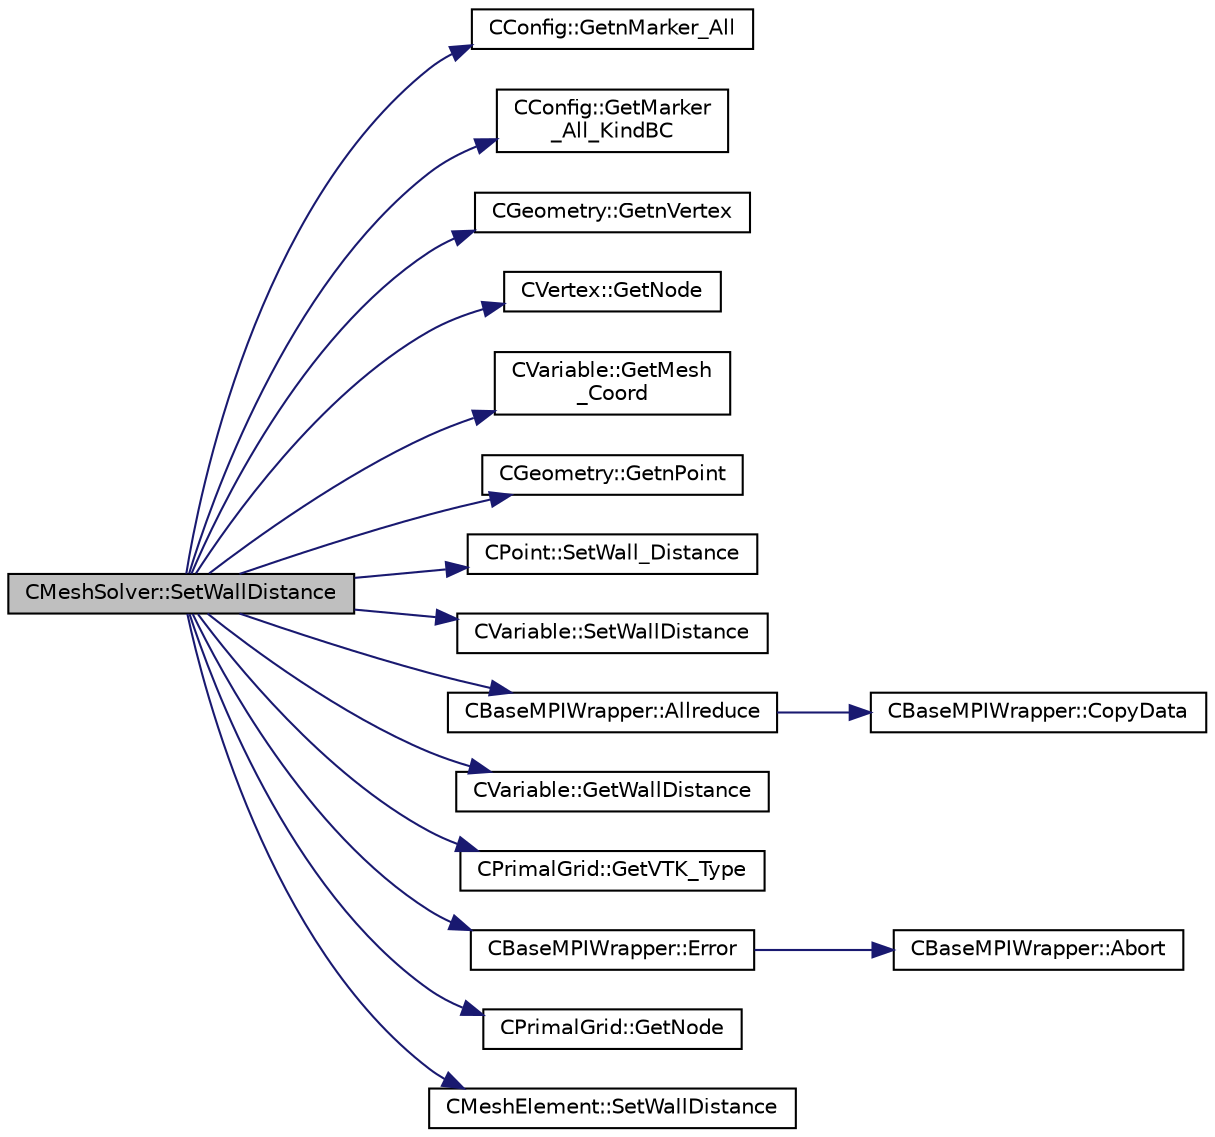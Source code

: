 digraph "CMeshSolver::SetWallDistance"
{
  edge [fontname="Helvetica",fontsize="10",labelfontname="Helvetica",labelfontsize="10"];
  node [fontname="Helvetica",fontsize="10",shape=record];
  rankdir="LR";
  Node579 [label="CMeshSolver::SetWallDistance",height=0.2,width=0.4,color="black", fillcolor="grey75", style="filled", fontcolor="black"];
  Node579 -> Node580 [color="midnightblue",fontsize="10",style="solid",fontname="Helvetica"];
  Node580 [label="CConfig::GetnMarker_All",height=0.2,width=0.4,color="black", fillcolor="white", style="filled",URL="$class_c_config.html#a300c4884edfc0c2acf395036439004f4",tooltip="Get the total number of boundary markers including send/receive domains. "];
  Node579 -> Node581 [color="midnightblue",fontsize="10",style="solid",fontname="Helvetica"];
  Node581 [label="CConfig::GetMarker\l_All_KindBC",height=0.2,width=0.4,color="black", fillcolor="white", style="filled",URL="$class_c_config.html#a57d43acc1457d2d27095ce006218862e",tooltip="Get the kind of boundary for each marker. "];
  Node579 -> Node582 [color="midnightblue",fontsize="10",style="solid",fontname="Helvetica"];
  Node582 [label="CGeometry::GetnVertex",height=0.2,width=0.4,color="black", fillcolor="white", style="filled",URL="$class_c_geometry.html#a55427e474834af1941e13750b17975be",tooltip="Get number of vertices. "];
  Node579 -> Node583 [color="midnightblue",fontsize="10",style="solid",fontname="Helvetica"];
  Node583 [label="CVertex::GetNode",height=0.2,width=0.4,color="black", fillcolor="white", style="filled",URL="$class_c_vertex.html#a95c513bf927464157ed96b6c79779a1f",tooltip="Get the node of the vertex. "];
  Node579 -> Node584 [color="midnightblue",fontsize="10",style="solid",fontname="Helvetica"];
  Node584 [label="CVariable::GetMesh\l_Coord",height=0.2,width=0.4,color="black", fillcolor="white", style="filled",URL="$class_c_variable.html#afe97b312c0685a1975a41b915f5d327a",tooltip="A virtual member. Get the value of the undeformed coordinates. "];
  Node579 -> Node585 [color="midnightblue",fontsize="10",style="solid",fontname="Helvetica"];
  Node585 [label="CGeometry::GetnPoint",height=0.2,width=0.4,color="black", fillcolor="white", style="filled",URL="$class_c_geometry.html#aa68b666b38f4d2c7021736ae86940f44",tooltip="Get number of points. "];
  Node579 -> Node586 [color="midnightblue",fontsize="10",style="solid",fontname="Helvetica"];
  Node586 [label="CPoint::SetWall_Distance",height=0.2,width=0.4,color="black", fillcolor="white", style="filled",URL="$class_c_point.html#a6e734fe20a9e0f40aefc661fa175e0f5",tooltip="Set the value of the distance to the nearest wall. "];
  Node579 -> Node587 [color="midnightblue",fontsize="10",style="solid",fontname="Helvetica"];
  Node587 [label="CVariable::SetWallDistance",height=0.2,width=0.4,color="black", fillcolor="white", style="filled",URL="$class_c_variable.html#aeb5b93ffda4544f672f3d7e9dd451716",tooltip="A virtual member. Set the value of the wall distance in reference coordinates. "];
  Node579 -> Node588 [color="midnightblue",fontsize="10",style="solid",fontname="Helvetica"];
  Node588 [label="CBaseMPIWrapper::Allreduce",height=0.2,width=0.4,color="black", fillcolor="white", style="filled",URL="$class_c_base_m_p_i_wrapper.html#a637b6fd917a8ca91ce748ba88e0d66b6"];
  Node588 -> Node589 [color="midnightblue",fontsize="10",style="solid",fontname="Helvetica"];
  Node589 [label="CBaseMPIWrapper::CopyData",height=0.2,width=0.4,color="black", fillcolor="white", style="filled",URL="$class_c_base_m_p_i_wrapper.html#a4725cc1dd65b161b483e812a538a5e36"];
  Node579 -> Node590 [color="midnightblue",fontsize="10",style="solid",fontname="Helvetica"];
  Node590 [label="CVariable::GetWallDistance",height=0.2,width=0.4,color="black", fillcolor="white", style="filled",URL="$class_c_variable.html#abdc1a0c3e8243f7c27980a5cb4a716df",tooltip="A virtual member. Get the value of the wall distance in reference coordinates. "];
  Node579 -> Node591 [color="midnightblue",fontsize="10",style="solid",fontname="Helvetica"];
  Node591 [label="CPrimalGrid::GetVTK_Type",height=0.2,width=0.4,color="black", fillcolor="white", style="filled",URL="$class_c_primal_grid.html#adb676897e7cf4a83ceb83065e7c6a04f",tooltip="A pure virtual member. "];
  Node579 -> Node592 [color="midnightblue",fontsize="10",style="solid",fontname="Helvetica"];
  Node592 [label="CBaseMPIWrapper::Error",height=0.2,width=0.4,color="black", fillcolor="white", style="filled",URL="$class_c_base_m_p_i_wrapper.html#a04457c47629bda56704e6a8804833eeb"];
  Node592 -> Node593 [color="midnightblue",fontsize="10",style="solid",fontname="Helvetica"];
  Node593 [label="CBaseMPIWrapper::Abort",height=0.2,width=0.4,color="black", fillcolor="white", style="filled",URL="$class_c_base_m_p_i_wrapper.html#a21ef5681e2acb532d345e9bab173ef07"];
  Node579 -> Node594 [color="midnightblue",fontsize="10",style="solid",fontname="Helvetica"];
  Node594 [label="CPrimalGrid::GetNode",height=0.2,width=0.4,color="black", fillcolor="white", style="filled",URL="$class_c_primal_grid.html#a4fc7b6b6ac5025325c7e68fb56fbeef8",tooltip="A pure virtual member. "];
  Node579 -> Node595 [color="midnightblue",fontsize="10",style="solid",fontname="Helvetica"];
  Node595 [label="CMeshElement::SetWallDistance",height=0.2,width=0.4,color="black", fillcolor="white", style="filled",URL="$class_c_mesh_element.html#a32a1c2c71f57dc3b2dce1d38e88ddf0e",tooltip="Set the value of the element distance to the nearest wall with undeformed coordinates. "];
}
